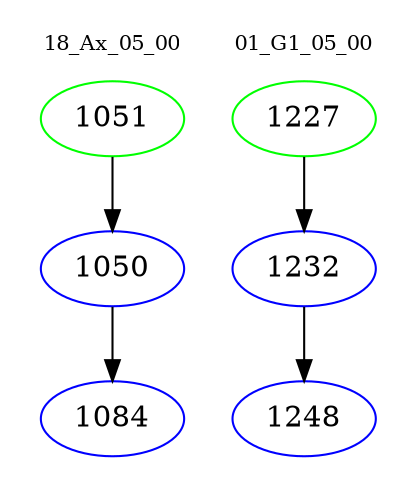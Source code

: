 digraph{
subgraph cluster_0 {
color = white
label = "18_Ax_05_00";
fontsize=10;
T0_1051 [label="1051", color="green"]
T0_1051 -> T0_1050 [color="black"]
T0_1050 [label="1050", color="blue"]
T0_1050 -> T0_1084 [color="black"]
T0_1084 [label="1084", color="blue"]
}
subgraph cluster_1 {
color = white
label = "01_G1_05_00";
fontsize=10;
T1_1227 [label="1227", color="green"]
T1_1227 -> T1_1232 [color="black"]
T1_1232 [label="1232", color="blue"]
T1_1232 -> T1_1248 [color="black"]
T1_1248 [label="1248", color="blue"]
}
}
